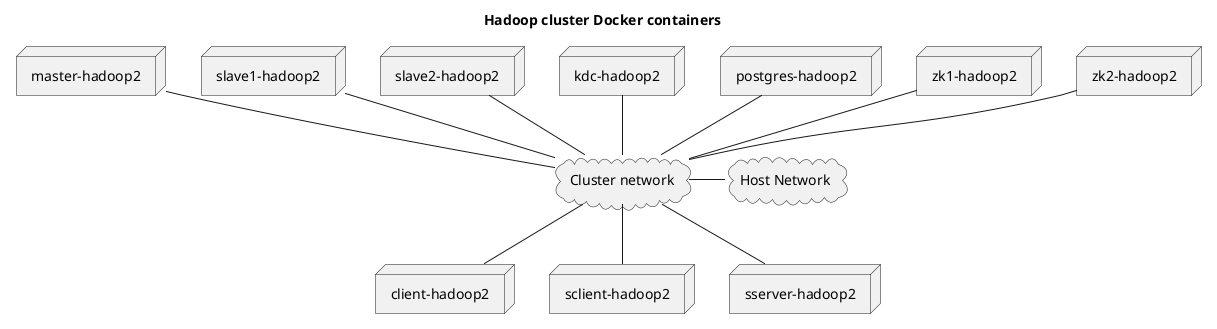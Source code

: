 @startuml

title "Hadoop cluster Docker containers"
node "master-hadoop2" as master
node "slave1-hadoop2" as slave1
node "slave2-hadoop2" as slave2
node "kdc-hadoop2" as kdc
node "client-hadoop2" as client
node "sclient-hadoop2" as sclient
node "sserver-hadoop2" as sserver
node "postgres-hadoop2" as postgres
node "zk1-hadoop2" as zk1
node "zk2-hadoop2" as zk2
cloud "Cluster network" as cluster
cloud "Host Network" as host

master -down- cluster
slave1 -down- cluster
slave2 -down- cluster
kdc -down- cluster
client -up- cluster
sclient -up- cluster
sserver -up- cluster
postgres -down- cluster
zk1 -down- cluster
zk2 -down- cluster

host -left- cluster

@enduml